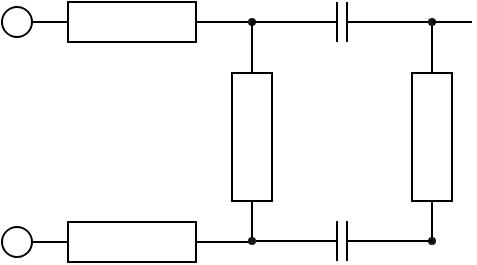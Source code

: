 <mxfile version="15.5.8" type="github">
  <diagram id="g9-vf1KmViCmTDRuJo9O" name="ページ1">
    <mxGraphModel dx="268" dy="449" grid="1" gridSize="10" guides="1" tooltips="1" connect="1" arrows="1" fold="1" page="1" pageScale="1" pageWidth="827" pageHeight="1169" math="0" shadow="0">
      <root>
        <mxCell id="0" />
        <mxCell id="1" parent="0" />
        <mxCell id="YzEcjVWeZ7RJyhcpAwao-1" value="" style="pointerEvents=1;verticalLabelPosition=bottom;shadow=0;dashed=0;align=center;html=1;verticalAlign=top;shape=mxgraph.electrical.resistors.resistor_1;fontSize=20;strokeWidth=1;" vertex="1" parent="1">
          <mxGeometry x="150" y="340" width="100" height="20" as="geometry" />
        </mxCell>
        <mxCell id="YzEcjVWeZ7RJyhcpAwao-2" value="" style="verticalLabelPosition=bottom;shadow=0;dashed=0;align=center;html=1;verticalAlign=top;strokeWidth=1;shape=ellipse;perimeter=ellipsePerimeter;fontSize=20;" vertex="1" parent="1">
          <mxGeometry x="135" y="342.5" width="15" height="15" as="geometry" />
        </mxCell>
        <mxCell id="YzEcjVWeZ7RJyhcpAwao-3" value="" style="pointerEvents=1;verticalLabelPosition=bottom;shadow=0;dashed=0;align=center;html=1;verticalAlign=top;shape=mxgraph.electrical.resistors.resistor_1;fontSize=20;strokeWidth=1;" vertex="1" parent="1">
          <mxGeometry x="150" y="450" width="100" height="20" as="geometry" />
        </mxCell>
        <mxCell id="YzEcjVWeZ7RJyhcpAwao-4" value="" style="verticalLabelPosition=bottom;shadow=0;dashed=0;align=center;html=1;verticalAlign=top;strokeWidth=1;shape=ellipse;perimeter=ellipsePerimeter;fontSize=20;" vertex="1" parent="1">
          <mxGeometry x="135" y="452.5" width="15" height="15" as="geometry" />
        </mxCell>
        <mxCell id="YzEcjVWeZ7RJyhcpAwao-5" value="" style="pointerEvents=1;verticalLabelPosition=bottom;shadow=0;dashed=0;align=center;html=1;verticalAlign=top;shape=mxgraph.electrical.resistors.resistor_1;fontSize=20;strokeWidth=1;direction=south;" vertex="1" parent="1">
          <mxGeometry x="250" y="357.5" width="20" height="100" as="geometry" />
        </mxCell>
        <mxCell id="YzEcjVWeZ7RJyhcpAwao-7" value="" style="endArrow=none;html=1;rounded=0;fontSize=20;strokeWidth=1;jumpSize=1;exitX=1;exitY=0.5;exitDx=0;exitDy=0;exitPerimeter=0;entryX=1;entryY=0.5;entryDx=0;entryDy=0;entryPerimeter=0;" edge="1" parent="1" source="YzEcjVWeZ7RJyhcpAwao-3" target="YzEcjVWeZ7RJyhcpAwao-5">
          <mxGeometry width="50" height="50" relative="1" as="geometry">
            <mxPoint x="280" y="490" as="sourcePoint" />
            <mxPoint x="320" y="480" as="targetPoint" />
            <Array as="points">
              <mxPoint x="260" y="460" />
            </Array>
          </mxGeometry>
        </mxCell>
        <mxCell id="YzEcjVWeZ7RJyhcpAwao-8" value="" style="endArrow=none;html=1;rounded=0;fontSize=20;strokeWidth=1;jumpSize=1;entryX=1;entryY=0.5;entryDx=0;entryDy=0;entryPerimeter=0;exitX=0;exitY=0.5;exitDx=0;exitDy=0;exitPerimeter=0;startArrow=none;" edge="1" parent="1" source="YzEcjVWeZ7RJyhcpAwao-13" target="YzEcjVWeZ7RJyhcpAwao-1">
          <mxGeometry width="50" height="50" relative="1" as="geometry">
            <mxPoint x="270" y="350" as="sourcePoint" />
            <mxPoint x="250" y="345" as="targetPoint" />
            <Array as="points" />
          </mxGeometry>
        </mxCell>
        <mxCell id="YzEcjVWeZ7RJyhcpAwao-25" style="edgeStyle=orthogonalEdgeStyle;rounded=0;jumpSize=1;orthogonalLoop=1;jettySize=auto;html=1;exitX=1;exitY=0.5;exitDx=0;exitDy=0;entryX=0.043;entryY=0.51;entryDx=0;entryDy=0;entryPerimeter=0;fontSize=20;endArrow=none;endFill=0;strokeWidth=1;" edge="1" parent="1" source="YzEcjVWeZ7RJyhcpAwao-9" target="YzEcjVWeZ7RJyhcpAwao-24">
          <mxGeometry relative="1" as="geometry" />
        </mxCell>
        <mxCell id="YzEcjVWeZ7RJyhcpAwao-9" value="" style="ellipse;whiteSpace=wrap;html=1;aspect=fixed;fontSize=20;strokeWidth=1;align=center;strokeColor=none;fillColor=#171717;" vertex="1" parent="1">
          <mxGeometry x="258" y="457.5" width="4" height="4" as="geometry" />
        </mxCell>
        <mxCell id="YzEcjVWeZ7RJyhcpAwao-13" value="" style="ellipse;whiteSpace=wrap;html=1;aspect=fixed;fontSize=20;strokeWidth=1;align=center;strokeColor=none;fillColor=#171717;" vertex="1" parent="1">
          <mxGeometry x="258.0" y="348" width="4" height="4" as="geometry" />
        </mxCell>
        <mxCell id="YzEcjVWeZ7RJyhcpAwao-14" value="" style="endArrow=none;html=1;rounded=0;fontSize=20;strokeWidth=1;jumpSize=1;entryX=1;entryY=0.5;entryDx=0;entryDy=0;entryPerimeter=0;exitX=0;exitY=0.5;exitDx=0;exitDy=0;exitPerimeter=0;" edge="1" parent="1" source="YzEcjVWeZ7RJyhcpAwao-5" target="YzEcjVWeZ7RJyhcpAwao-13">
          <mxGeometry width="50" height="50" relative="1" as="geometry">
            <mxPoint x="260" y="357.5" as="sourcePoint" />
            <mxPoint x="250" y="350" as="targetPoint" />
            <Array as="points">
              <mxPoint x="260" y="350" />
            </Array>
          </mxGeometry>
        </mxCell>
        <mxCell id="YzEcjVWeZ7RJyhcpAwao-18" style="edgeStyle=orthogonalEdgeStyle;rounded=0;jumpSize=1;orthogonalLoop=1;jettySize=auto;html=1;exitX=0;exitY=0.5;exitDx=0;exitDy=0;exitPerimeter=0;fontSize=20;endArrow=none;endFill=0;strokeWidth=1;" edge="1" parent="1" source="YzEcjVWeZ7RJyhcpAwao-17">
          <mxGeometry relative="1" as="geometry">
            <mxPoint x="260" y="350" as="targetPoint" />
          </mxGeometry>
        </mxCell>
        <mxCell id="YzEcjVWeZ7RJyhcpAwao-19" style="edgeStyle=orthogonalEdgeStyle;rounded=0;jumpSize=1;orthogonalLoop=1;jettySize=auto;html=1;exitX=1;exitY=0.5;exitDx=0;exitDy=0;exitPerimeter=0;fontSize=20;endArrow=none;endFill=0;strokeWidth=1;" edge="1" parent="1" source="YzEcjVWeZ7RJyhcpAwao-17">
          <mxGeometry relative="1" as="geometry">
            <mxPoint x="350" y="350" as="targetPoint" />
          </mxGeometry>
        </mxCell>
        <mxCell id="YzEcjVWeZ7RJyhcpAwao-17" value="" style="pointerEvents=1;verticalLabelPosition=bottom;shadow=0;dashed=0;align=center;html=1;verticalAlign=top;shape=mxgraph.electrical.capacitors.capacitor_1;fontSize=20;strokeWidth=1;fillColor=#171717;" vertex="1" parent="1">
          <mxGeometry x="280" y="340" width="50" height="20" as="geometry" />
        </mxCell>
        <mxCell id="YzEcjVWeZ7RJyhcpAwao-30" style="edgeStyle=orthogonalEdgeStyle;rounded=0;jumpSize=1;orthogonalLoop=1;jettySize=auto;html=1;exitX=0;exitY=0.5;exitDx=0;exitDy=0;exitPerimeter=0;fontSize=20;endArrow=none;endFill=0;strokeWidth=1;" edge="1" parent="1" source="YzEcjVWeZ7RJyhcpAwao-20">
          <mxGeometry relative="1" as="geometry">
            <mxPoint x="350.02" y="350" as="targetPoint" />
          </mxGeometry>
        </mxCell>
        <mxCell id="YzEcjVWeZ7RJyhcpAwao-20" value="" style="pointerEvents=1;verticalLabelPosition=bottom;shadow=0;dashed=0;align=center;html=1;verticalAlign=top;shape=mxgraph.electrical.resistors.resistor_1;fontSize=20;strokeWidth=1;direction=south;" vertex="1" parent="1">
          <mxGeometry x="340" y="357.5" width="20" height="100" as="geometry" />
        </mxCell>
        <mxCell id="YzEcjVWeZ7RJyhcpAwao-21" value="" style="ellipse;whiteSpace=wrap;html=1;aspect=fixed;fontSize=20;strokeWidth=1;align=center;strokeColor=none;fillColor=#171717;" vertex="1" parent="1">
          <mxGeometry x="348" y="457.5" width="4" height="4" as="geometry" />
        </mxCell>
        <mxCell id="YzEcjVWeZ7RJyhcpAwao-22" value="" style="ellipse;whiteSpace=wrap;html=1;aspect=fixed;fontSize=20;strokeWidth=1;align=center;strokeColor=none;fillColor=#171717;" vertex="1" parent="1">
          <mxGeometry x="348.0" y="348" width="4" height="4" as="geometry" />
        </mxCell>
        <mxCell id="YzEcjVWeZ7RJyhcpAwao-23" style="edgeStyle=orthogonalEdgeStyle;rounded=0;jumpSize=1;orthogonalLoop=1;jettySize=auto;html=1;exitX=0;exitY=0.5;exitDx=0;exitDy=0;exitPerimeter=0;fontSize=20;endArrow=none;endFill=0;strokeWidth=1;" edge="1" parent="1">
          <mxGeometry relative="1" as="geometry">
            <mxPoint x="350" y="350" as="targetPoint" />
            <mxPoint x="370" y="350" as="sourcePoint" />
          </mxGeometry>
        </mxCell>
        <mxCell id="YzEcjVWeZ7RJyhcpAwao-28" style="edgeStyle=orthogonalEdgeStyle;rounded=0;jumpSize=1;orthogonalLoop=1;jettySize=auto;html=1;entryX=0.5;entryY=0.5;entryDx=0;entryDy=0;entryPerimeter=0;fontSize=20;endArrow=none;endFill=0;strokeWidth=1;" edge="1" parent="1" source="YzEcjVWeZ7RJyhcpAwao-24" target="YzEcjVWeZ7RJyhcpAwao-21">
          <mxGeometry relative="1" as="geometry" />
        </mxCell>
        <mxCell id="YzEcjVWeZ7RJyhcpAwao-24" value="" style="pointerEvents=1;verticalLabelPosition=bottom;shadow=0;dashed=0;align=center;html=1;verticalAlign=top;shape=mxgraph.electrical.capacitors.capacitor_1;fontSize=20;strokeWidth=1;fillColor=#171717;" vertex="1" parent="1">
          <mxGeometry x="280" y="449.5" width="50" height="20" as="geometry" />
        </mxCell>
      </root>
    </mxGraphModel>
  </diagram>
</mxfile>
